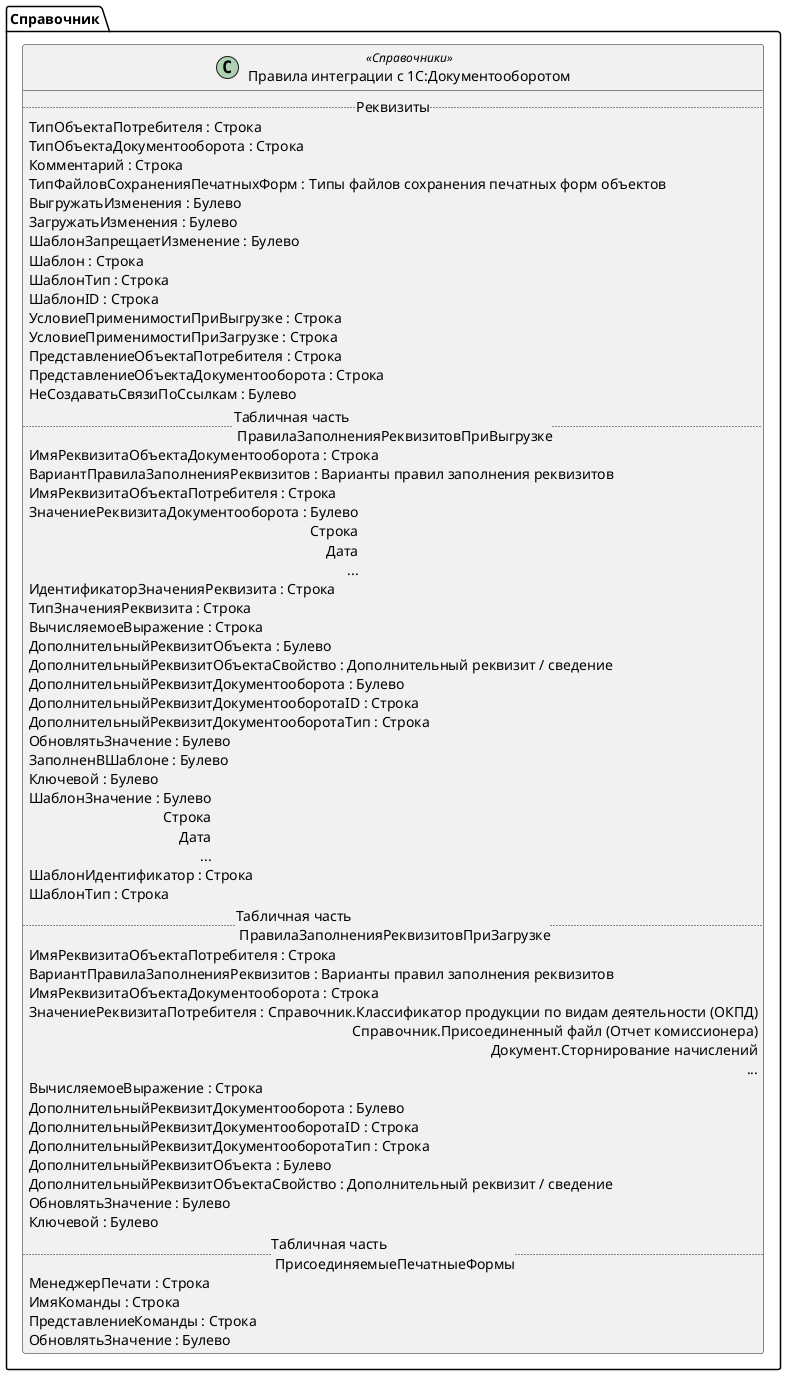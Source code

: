 ﻿@startuml ПравилаИнтеграцииС1СДокументооборотом
'!include templates.wsd
'..\include templates.wsd
class Справочник.ПравилаИнтеграцииС1СДокументооборотом as "Правила интеграции с 1С:Документооборотом" <<Справочники>>
{
..Реквизиты..
ТипОбъектаПотребителя : Строка
ТипОбъектаДокументооборота : Строка
Комментарий : Строка
ТипФайловСохраненияПечатныхФорм : Типы файлов сохранения печатных форм объектов
ВыгружатьИзменения : Булево
ЗагружатьИзменения : Булево
ШаблонЗапрещаетИзменение : Булево
Шаблон : Строка
ШаблонТип : Строка
ШаблонID : Строка
УсловиеПрименимостиПриВыгрузке : Строка
УсловиеПрименимостиПриЗагрузке : Строка
ПредставлениеОбъектаПотребителя : Строка
ПредставлениеОбъектаДокументооборота : Строка
НеСоздаватьСвязиПоСсылкам : Булево
..Табличная часть \n ПравилаЗаполненияРеквизитовПриВыгрузке..
ИмяРеквизитаОбъектаДокументооборота : Строка
ВариантПравилаЗаполненияРеквизитов : Варианты правил заполнения реквизитов
ИмяРеквизитаОбъектаПотребителя : Строка
ЗначениеРеквизитаДокументооборота : Булево\rСтрока\rДата\r...
ИдентификаторЗначенияРеквизита : Строка
ТипЗначенияРеквизита : Строка
ВычисляемоеВыражение : Строка
ДополнительныйРеквизитОбъекта : Булево
ДополнительныйРеквизитОбъектаСвойство : Дополнительный реквизит / сведение
ДополнительныйРеквизитДокументооборота : Булево
ДополнительныйРеквизитДокументооборотаID : Строка
ДополнительныйРеквизитДокументооборотаТип : Строка
ОбновлятьЗначение : Булево
ЗаполненВШаблоне : Булево
Ключевой : Булево
ШаблонЗначение : Булево\rСтрока\rДата\r...
ШаблонИдентификатор : Строка
ШаблонТип : Строка
..Табличная часть \n ПравилаЗаполненияРеквизитовПриЗагрузке..
ИмяРеквизитаОбъектаПотребителя : Строка
ВариантПравилаЗаполненияРеквизитов : Варианты правил заполнения реквизитов
ИмяРеквизитаОбъектаДокументооборота : Строка
ЗначениеРеквизитаПотребителя : Справочник.Классификатор продукции по видам деятельности (ОКПД)\rСправочник.Присоединенный файл (Отчет комиссионера)\rДокумент.Сторнирование начислений\r...
ВычисляемоеВыражение : Строка
ДополнительныйРеквизитДокументооборота : Булево
ДополнительныйРеквизитДокументооборотаID : Строка
ДополнительныйРеквизитДокументооборотаТип : Строка
ДополнительныйРеквизитОбъекта : Булево
ДополнительныйРеквизитОбъектаСвойство : Дополнительный реквизит / сведение
ОбновлятьЗначение : Булево
Ключевой : Булево
..Табличная часть \n ПрисоединяемыеПечатныеФормы..
МенеджерПечати : Строка
ИмяКоманды : Строка
ПредставлениеКоманды : Строка
ОбновлятьЗначение : Булево
}
@enduml
